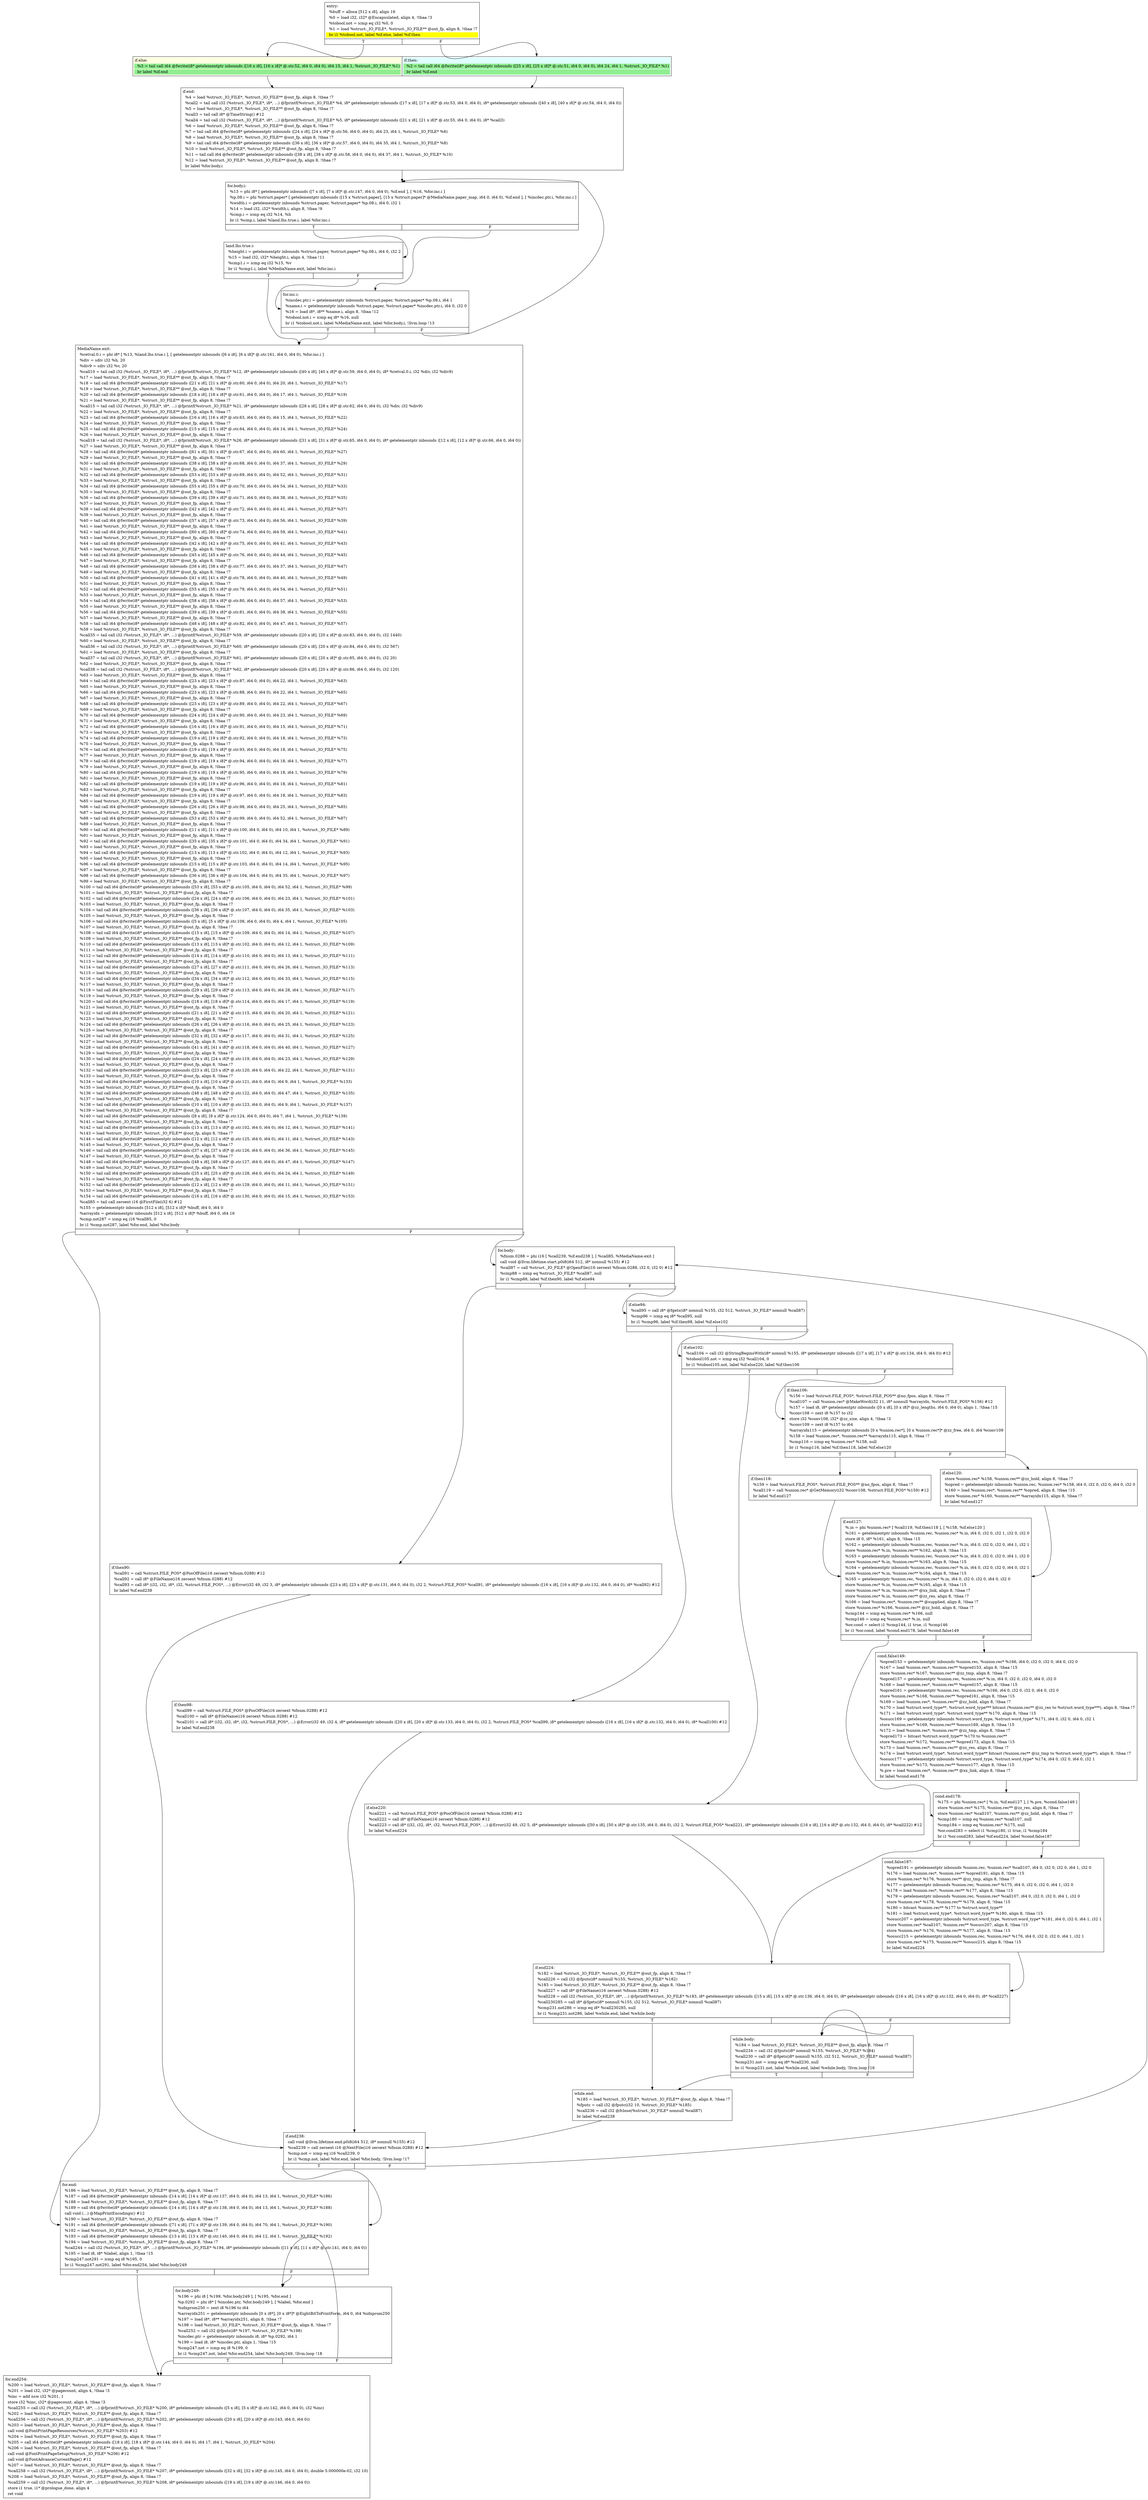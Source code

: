 digraph {
m_bb0 [shape = none, label  = <<table border="0" cellspacing="0">
<tr><td port="f1" border="1" colspan="2"><table bgcolor="LightYellow" border="0">
<tr><td align="left">if.else:</td></tr>
<tr><td bgcolor="lightgreen" align="left">  %3 = tail call i64 @fwrite(i8* getelementptr inbounds ([16 x i8], [16 x i8]* @.str.52, i64 0, i64 0), i64 15, i64 1, %struct._IO_FILE* %1)</td></tr>
<tr><td bgcolor="lightgreen" align="left">  br label %if.end</td></tr>
</table>
</td>
<td port="f2" border="1" colspan="2"><table bgcolor="LightCyan" border="0">
<tr><td align="left">if.then:</td></tr>
<tr><td bgcolor="lightgreen" align="left">  %2 = tail call i64 @fwrite(i8* getelementptr inbounds ([25 x i8], [25 x i8]* @.str.51, i64 0, i64 0), i64 24, i64 1, %struct._IO_FILE* %1)</td></tr>
<tr><td bgcolor="lightgreen" align="left">  br label %if.end</td></tr>
</table>
</td></tr>
</table>> ]
f_bb0 [shape = none, label  = <<table  border="0" cellspacing="0">
<tr><td port="f" border="1" colspan="2"><table border="0">
<tr><td align="left">entry:</td></tr>
<tr><td align="left">  %buff = alloca [512 x i8], align 16</td></tr>
<tr><td align="left">  %0 = load i32, i32* @Encapsulated, align 4, !tbaa !3</td></tr>
<tr><td align="left">  %tobool.not = icmp eq i32 %0, 0</td></tr>
<tr><td align="left">  %1 = load %struct._IO_FILE*, %struct._IO_FILE** @out_fp, align 8, !tbaa !7</td></tr>
<tr><td bgcolor="yellow" align="left">  br i1 %tobool.not, label %if.else, label %if.then</td></tr>
</table>
</td></tr>
<tr><td border="1" port="fT">T</td><td border="1" port="fF">F</td></tr>
</table>> ]
f_bb1 [shape = none, label  = <<table  border="0" cellspacing="0">
<tr><td port="f" border="1"><table border="0">
<tr><td align="left">if.end:</td></tr>
<tr><td align="left">  %4 = load %struct._IO_FILE*, %struct._IO_FILE** @out_fp, align 8, !tbaa !7</td></tr>
<tr><td align="left">  %call2 = tail call i32 (%struct._IO_FILE*, i8*, ...) @fprintf(%struct._IO_FILE* %4, i8* getelementptr inbounds ([17 x i8], [17 x i8]* @.str.53, i64 0, i64 0), i8* getelementptr inbounds ([40 x i8], [40 x i8]* @.str.54, i64 0, i64 0))</td></tr>
<tr><td align="left">  %5 = load %struct._IO_FILE*, %struct._IO_FILE** @out_fp, align 8, !tbaa !7</td></tr>
<tr><td align="left">  %call3 = tail call i8* @TimeString() #12</td></tr>
<tr><td align="left">  %call4 = tail call i32 (%struct._IO_FILE*, i8*, ...) @fprintf(%struct._IO_FILE* %5, i8* getelementptr inbounds ([21 x i8], [21 x i8]* @.str.55, i64 0, i64 0), i8* %call3)</td></tr>
<tr><td align="left">  %6 = load %struct._IO_FILE*, %struct._IO_FILE** @out_fp, align 8, !tbaa !7</td></tr>
<tr><td align="left">  %7 = tail call i64 @fwrite(i8* getelementptr inbounds ([24 x i8], [24 x i8]* @.str.56, i64 0, i64 0), i64 23, i64 1, %struct._IO_FILE* %6)</td></tr>
<tr><td align="left">  %8 = load %struct._IO_FILE*, %struct._IO_FILE** @out_fp, align 8, !tbaa !7</td></tr>
<tr><td align="left">  %9 = tail call i64 @fwrite(i8* getelementptr inbounds ([36 x i8], [36 x i8]* @.str.57, i64 0, i64 0), i64 35, i64 1, %struct._IO_FILE* %8)</td></tr>
<tr><td align="left">  %10 = load %struct._IO_FILE*, %struct._IO_FILE** @out_fp, align 8, !tbaa !7</td></tr>
<tr><td align="left">  %11 = tail call i64 @fwrite(i8* getelementptr inbounds ([38 x i8], [38 x i8]* @.str.58, i64 0, i64 0), i64 37, i64 1, %struct._IO_FILE* %10)</td></tr>
<tr><td align="left">  %12 = load %struct._IO_FILE*, %struct._IO_FILE** @out_fp, align 8, !tbaa !7</td></tr>
<tr><td align="left">  br label %for.body.i</td></tr>
</table>
</td></tr>
</table>> ]
f_bb2 [shape = none, label  = <<table  border="0" cellspacing="0">
<tr><td port="f" border="1" colspan="2"><table border="0">
<tr><td align="left">for.body.i:</td></tr>
<tr><td align="left">  %13 = phi i8* [ getelementptr inbounds ([7 x i8], [7 x i8]* @.str.147, i64 0, i64 0), %if.end ], [ %16, %for.inc.i ]</td></tr>
<tr><td align="left">  %p.08.i = phi %struct.paper* [ getelementptr inbounds ([15 x %struct.paper], [15 x %struct.paper]* @MediaName.paper_map, i64 0, i64 0), %if.end ], [ %incdec.ptr.i, %for.inc.i ]</td></tr>
<tr><td align="left">  %width.i = getelementptr inbounds %struct.paper, %struct.paper* %p.08.i, i64 0, i32 1</td></tr>
<tr><td align="left">  %14 = load i32, i32* %width.i, align 8, !tbaa !9</td></tr>
<tr><td align="left">  %cmp.i = icmp eq i32 %14, %h</td></tr>
<tr><td align="left">  br i1 %cmp.i, label %land.lhs.true.i, label %for.inc.i</td></tr>
</table>
</td></tr>
<tr><td border="1" port="fT">T</td><td border="1" port="fF">F</td></tr>
</table>> ]
f_bb3 [shape = none, label  = <<table  border="0" cellspacing="0">
<tr><td port="f" border="1" colspan="2"><table border="0">
<tr><td align="left">land.lhs.true.i:</td></tr>
<tr><td align="left">  %height.i = getelementptr inbounds %struct.paper, %struct.paper* %p.08.i, i64 0, i32 2</td></tr>
<tr><td align="left">  %15 = load i32, i32* %height.i, align 4, !tbaa !11</td></tr>
<tr><td align="left">  %cmp1.i = icmp eq i32 %15, %v</td></tr>
<tr><td align="left">  br i1 %cmp1.i, label %MediaName.exit, label %for.inc.i</td></tr>
</table>
</td></tr>
<tr><td border="1" port="fT">T</td><td border="1" port="fF">F</td></tr>
</table>> ]
f_bb4 [shape = none, label  = <<table  border="0" cellspacing="0">
<tr><td port="f" border="1" colspan="2"><table border="0">
<tr><td align="left">for.inc.i:</td></tr>
<tr><td align="left">  %incdec.ptr.i = getelementptr inbounds %struct.paper, %struct.paper* %p.08.i, i64 1</td></tr>
<tr><td align="left">  %name.i = getelementptr inbounds %struct.paper, %struct.paper* %incdec.ptr.i, i64 0, i32 0</td></tr>
<tr><td align="left">  %16 = load i8*, i8** %name.i, align 8, !tbaa !12</td></tr>
<tr><td align="left">  %tobool.not.i = icmp eq i8* %16, null</td></tr>
<tr><td align="left">  br i1 %tobool.not.i, label %MediaName.exit, label %for.body.i, !llvm.loop !13</td></tr>
</table>
</td></tr>
<tr><td border="1" port="fT">T</td><td border="1" port="fF">F</td></tr>
</table>> ]
f_bb5 [shape = none, label  = <<table  border="0" cellspacing="0">
<tr><td port="f" border="1" colspan="2"><table border="0">
<tr><td align="left">MediaName.exit:</td></tr>
<tr><td align="left">  %retval.0.i = phi i8* [ %13, %land.lhs.true.i ], [ getelementptr inbounds ([6 x i8], [6 x i8]* @.str.161, i64 0, i64 0), %for.inc.i ]</td></tr>
<tr><td align="left">  %div = sdiv i32 %h, 20</td></tr>
<tr><td align="left">  %div9 = sdiv i32 %v, 20</td></tr>
<tr><td align="left">  %call10 = tail call i32 (%struct._IO_FILE*, i8*, ...) @fprintf(%struct._IO_FILE* %12, i8* getelementptr inbounds ([40 x i8], [40 x i8]* @.str.59, i64 0, i64 0), i8* %retval.0.i, i32 %div, i32 %div9)</td></tr>
<tr><td align="left">  %17 = load %struct._IO_FILE*, %struct._IO_FILE** @out_fp, align 8, !tbaa !7</td></tr>
<tr><td align="left">  %18 = tail call i64 @fwrite(i8* getelementptr inbounds ([21 x i8], [21 x i8]* @.str.60, i64 0, i64 0), i64 20, i64 1, %struct._IO_FILE* %17)</td></tr>
<tr><td align="left">  %19 = load %struct._IO_FILE*, %struct._IO_FILE** @out_fp, align 8, !tbaa !7</td></tr>
<tr><td align="left">  %20 = tail call i64 @fwrite(i8* getelementptr inbounds ([18 x i8], [18 x i8]* @.str.61, i64 0, i64 0), i64 17, i64 1, %struct._IO_FILE* %19)</td></tr>
<tr><td align="left">  %21 = load %struct._IO_FILE*, %struct._IO_FILE** @out_fp, align 8, !tbaa !7</td></tr>
<tr><td align="left">  %call15 = tail call i32 (%struct._IO_FILE*, i8*, ...) @fprintf(%struct._IO_FILE* %21, i8* getelementptr inbounds ([28 x i8], [28 x i8]* @.str.62, i64 0, i64 0), i32 %div, i32 %div9)</td></tr>
<tr><td align="left">  %22 = load %struct._IO_FILE*, %struct._IO_FILE** @out_fp, align 8, !tbaa !7</td></tr>
<tr><td align="left">  %23 = tail call i64 @fwrite(i8* getelementptr inbounds ([16 x i8], [16 x i8]* @.str.63, i64 0, i64 0), i64 15, i64 1, %struct._IO_FILE* %22)</td></tr>
<tr><td align="left">  %24 = load %struct._IO_FILE*, %struct._IO_FILE** @out_fp, align 8, !tbaa !7</td></tr>
<tr><td align="left">  %25 = tail call i64 @fwrite(i8* getelementptr inbounds ([15 x i8], [15 x i8]* @.str.64, i64 0, i64 0), i64 14, i64 1, %struct._IO_FILE* %24)</td></tr>
<tr><td align="left">  %26 = load %struct._IO_FILE*, %struct._IO_FILE** @out_fp, align 8, !tbaa !7</td></tr>
<tr><td align="left">  %call18 = tail call i32 (%struct._IO_FILE*, i8*, ...) @fprintf(%struct._IO_FILE* %26, i8* getelementptr inbounds ([31 x i8], [31 x i8]* @.str.65, i64 0, i64 0), i8* getelementptr inbounds ([12 x i8], [12 x i8]* @.str.66, i64 0, i64 0))</td></tr>
<tr><td align="left">  %27 = load %struct._IO_FILE*, %struct._IO_FILE** @out_fp, align 8, !tbaa !7</td></tr>
<tr><td align="left">  %28 = tail call i64 @fwrite(i8* getelementptr inbounds ([61 x i8], [61 x i8]* @.str.67, i64 0, i64 0), i64 60, i64 1, %struct._IO_FILE* %27)</td></tr>
<tr><td align="left">  %29 = load %struct._IO_FILE*, %struct._IO_FILE** @out_fp, align 8, !tbaa !7</td></tr>
<tr><td align="left">  %30 = tail call i64 @fwrite(i8* getelementptr inbounds ([38 x i8], [38 x i8]* @.str.68, i64 0, i64 0), i64 37, i64 1, %struct._IO_FILE* %29)</td></tr>
<tr><td align="left">  %31 = load %struct._IO_FILE*, %struct._IO_FILE** @out_fp, align 8, !tbaa !7</td></tr>
<tr><td align="left">  %32 = tail call i64 @fwrite(i8* getelementptr inbounds ([53 x i8], [53 x i8]* @.str.69, i64 0, i64 0), i64 52, i64 1, %struct._IO_FILE* %31)</td></tr>
<tr><td align="left">  %33 = load %struct._IO_FILE*, %struct._IO_FILE** @out_fp, align 8, !tbaa !7</td></tr>
<tr><td align="left">  %34 = tail call i64 @fwrite(i8* getelementptr inbounds ([55 x i8], [55 x i8]* @.str.70, i64 0, i64 0), i64 54, i64 1, %struct._IO_FILE* %33)</td></tr>
<tr><td align="left">  %35 = load %struct._IO_FILE*, %struct._IO_FILE** @out_fp, align 8, !tbaa !7</td></tr>
<tr><td align="left">  %36 = tail call i64 @fwrite(i8* getelementptr inbounds ([39 x i8], [39 x i8]* @.str.71, i64 0, i64 0), i64 38, i64 1, %struct._IO_FILE* %35)</td></tr>
<tr><td align="left">  %37 = load %struct._IO_FILE*, %struct._IO_FILE** @out_fp, align 8, !tbaa !7</td></tr>
<tr><td align="left">  %38 = tail call i64 @fwrite(i8* getelementptr inbounds ([42 x i8], [42 x i8]* @.str.72, i64 0, i64 0), i64 41, i64 1, %struct._IO_FILE* %37)</td></tr>
<tr><td align="left">  %39 = load %struct._IO_FILE*, %struct._IO_FILE** @out_fp, align 8, !tbaa !7</td></tr>
<tr><td align="left">  %40 = tail call i64 @fwrite(i8* getelementptr inbounds ([57 x i8], [57 x i8]* @.str.73, i64 0, i64 0), i64 56, i64 1, %struct._IO_FILE* %39)</td></tr>
<tr><td align="left">  %41 = load %struct._IO_FILE*, %struct._IO_FILE** @out_fp, align 8, !tbaa !7</td></tr>
<tr><td align="left">  %42 = tail call i64 @fwrite(i8* getelementptr inbounds ([60 x i8], [60 x i8]* @.str.74, i64 0, i64 0), i64 59, i64 1, %struct._IO_FILE* %41)</td></tr>
<tr><td align="left">  %43 = load %struct._IO_FILE*, %struct._IO_FILE** @out_fp, align 8, !tbaa !7</td></tr>
<tr><td align="left">  %44 = tail call i64 @fwrite(i8* getelementptr inbounds ([42 x i8], [42 x i8]* @.str.75, i64 0, i64 0), i64 41, i64 1, %struct._IO_FILE* %43)</td></tr>
<tr><td align="left">  %45 = load %struct._IO_FILE*, %struct._IO_FILE** @out_fp, align 8, !tbaa !7</td></tr>
<tr><td align="left">  %46 = tail call i64 @fwrite(i8* getelementptr inbounds ([45 x i8], [45 x i8]* @.str.76, i64 0, i64 0), i64 44, i64 1, %struct._IO_FILE* %45)</td></tr>
<tr><td align="left">  %47 = load %struct._IO_FILE*, %struct._IO_FILE** @out_fp, align 8, !tbaa !7</td></tr>
<tr><td align="left">  %48 = tail call i64 @fwrite(i8* getelementptr inbounds ([38 x i8], [38 x i8]* @.str.77, i64 0, i64 0), i64 37, i64 1, %struct._IO_FILE* %47)</td></tr>
<tr><td align="left">  %49 = load %struct._IO_FILE*, %struct._IO_FILE** @out_fp, align 8, !tbaa !7</td></tr>
<tr><td align="left">  %50 = tail call i64 @fwrite(i8* getelementptr inbounds ([41 x i8], [41 x i8]* @.str.78, i64 0, i64 0), i64 40, i64 1, %struct._IO_FILE* %49)</td></tr>
<tr><td align="left">  %51 = load %struct._IO_FILE*, %struct._IO_FILE** @out_fp, align 8, !tbaa !7</td></tr>
<tr><td align="left">  %52 = tail call i64 @fwrite(i8* getelementptr inbounds ([55 x i8], [55 x i8]* @.str.79, i64 0, i64 0), i64 54, i64 1, %struct._IO_FILE* %51)</td></tr>
<tr><td align="left">  %53 = load %struct._IO_FILE*, %struct._IO_FILE** @out_fp, align 8, !tbaa !7</td></tr>
<tr><td align="left">  %54 = tail call i64 @fwrite(i8* getelementptr inbounds ([58 x i8], [58 x i8]* @.str.80, i64 0, i64 0), i64 57, i64 1, %struct._IO_FILE* %53)</td></tr>
<tr><td align="left">  %55 = load %struct._IO_FILE*, %struct._IO_FILE** @out_fp, align 8, !tbaa !7</td></tr>
<tr><td align="left">  %56 = tail call i64 @fwrite(i8* getelementptr inbounds ([39 x i8], [39 x i8]* @.str.81, i64 0, i64 0), i64 38, i64 1, %struct._IO_FILE* %55)</td></tr>
<tr><td align="left">  %57 = load %struct._IO_FILE*, %struct._IO_FILE** @out_fp, align 8, !tbaa !7</td></tr>
<tr><td align="left">  %58 = tail call i64 @fwrite(i8* getelementptr inbounds ([48 x i8], [48 x i8]* @.str.82, i64 0, i64 0), i64 47, i64 1, %struct._IO_FILE* %57)</td></tr>
<tr><td align="left">  %59 = load %struct._IO_FILE*, %struct._IO_FILE** @out_fp, align 8, !tbaa !7</td></tr>
<tr><td align="left">  %call35 = tail call i32 (%struct._IO_FILE*, i8*, ...) @fprintf(%struct._IO_FILE* %59, i8* getelementptr inbounds ([20 x i8], [20 x i8]* @.str.83, i64 0, i64 0), i32 1440)</td></tr>
<tr><td align="left">  %60 = load %struct._IO_FILE*, %struct._IO_FILE** @out_fp, align 8, !tbaa !7</td></tr>
<tr><td align="left">  %call36 = tail call i32 (%struct._IO_FILE*, i8*, ...) @fprintf(%struct._IO_FILE* %60, i8* getelementptr inbounds ([20 x i8], [20 x i8]* @.str.84, i64 0, i64 0), i32 567)</td></tr>
<tr><td align="left">  %61 = load %struct._IO_FILE*, %struct._IO_FILE** @out_fp, align 8, !tbaa !7</td></tr>
<tr><td align="left">  %call37 = tail call i32 (%struct._IO_FILE*, i8*, ...) @fprintf(%struct._IO_FILE* %61, i8* getelementptr inbounds ([20 x i8], [20 x i8]* @.str.85, i64 0, i64 0), i32 20)</td></tr>
<tr><td align="left">  %62 = load %struct._IO_FILE*, %struct._IO_FILE** @out_fp, align 8, !tbaa !7</td></tr>
<tr><td align="left">  %call38 = tail call i32 (%struct._IO_FILE*, i8*, ...) @fprintf(%struct._IO_FILE* %62, i8* getelementptr inbounds ([20 x i8], [20 x i8]* @.str.86, i64 0, i64 0), i32 120)</td></tr>
<tr><td align="left">  %63 = load %struct._IO_FILE*, %struct._IO_FILE** @out_fp, align 8, !tbaa !7</td></tr>
<tr><td align="left">  %64 = tail call i64 @fwrite(i8* getelementptr inbounds ([23 x i8], [23 x i8]* @.str.87, i64 0, i64 0), i64 22, i64 1, %struct._IO_FILE* %63)</td></tr>
<tr><td align="left">  %65 = load %struct._IO_FILE*, %struct._IO_FILE** @out_fp, align 8, !tbaa !7</td></tr>
<tr><td align="left">  %66 = tail call i64 @fwrite(i8* getelementptr inbounds ([23 x i8], [23 x i8]* @.str.88, i64 0, i64 0), i64 22, i64 1, %struct._IO_FILE* %65)</td></tr>
<tr><td align="left">  %67 = load %struct._IO_FILE*, %struct._IO_FILE** @out_fp, align 8, !tbaa !7</td></tr>
<tr><td align="left">  %68 = tail call i64 @fwrite(i8* getelementptr inbounds ([23 x i8], [23 x i8]* @.str.89, i64 0, i64 0), i64 22, i64 1, %struct._IO_FILE* %67)</td></tr>
<tr><td align="left">  %69 = load %struct._IO_FILE*, %struct._IO_FILE** @out_fp, align 8, !tbaa !7</td></tr>
<tr><td align="left">  %70 = tail call i64 @fwrite(i8* getelementptr inbounds ([24 x i8], [24 x i8]* @.str.90, i64 0, i64 0), i64 23, i64 1, %struct._IO_FILE* %69)</td></tr>
<tr><td align="left">  %71 = load %struct._IO_FILE*, %struct._IO_FILE** @out_fp, align 8, !tbaa !7</td></tr>
<tr><td align="left">  %72 = tail call i64 @fwrite(i8* getelementptr inbounds ([16 x i8], [16 x i8]* @.str.91, i64 0, i64 0), i64 15, i64 1, %struct._IO_FILE* %71)</td></tr>
<tr><td align="left">  %73 = load %struct._IO_FILE*, %struct._IO_FILE** @out_fp, align 8, !tbaa !7</td></tr>
<tr><td align="left">  %74 = tail call i64 @fwrite(i8* getelementptr inbounds ([19 x i8], [19 x i8]* @.str.92, i64 0, i64 0), i64 18, i64 1, %struct._IO_FILE* %73)</td></tr>
<tr><td align="left">  %75 = load %struct._IO_FILE*, %struct._IO_FILE** @out_fp, align 8, !tbaa !7</td></tr>
<tr><td align="left">  %76 = tail call i64 @fwrite(i8* getelementptr inbounds ([19 x i8], [19 x i8]* @.str.93, i64 0, i64 0), i64 18, i64 1, %struct._IO_FILE* %75)</td></tr>
<tr><td align="left">  %77 = load %struct._IO_FILE*, %struct._IO_FILE** @out_fp, align 8, !tbaa !7</td></tr>
<tr><td align="left">  %78 = tail call i64 @fwrite(i8* getelementptr inbounds ([19 x i8], [19 x i8]* @.str.94, i64 0, i64 0), i64 18, i64 1, %struct._IO_FILE* %77)</td></tr>
<tr><td align="left">  %79 = load %struct._IO_FILE*, %struct._IO_FILE** @out_fp, align 8, !tbaa !7</td></tr>
<tr><td align="left">  %80 = tail call i64 @fwrite(i8* getelementptr inbounds ([19 x i8], [19 x i8]* @.str.95, i64 0, i64 0), i64 18, i64 1, %struct._IO_FILE* %79)</td></tr>
<tr><td align="left">  %81 = load %struct._IO_FILE*, %struct._IO_FILE** @out_fp, align 8, !tbaa !7</td></tr>
<tr><td align="left">  %82 = tail call i64 @fwrite(i8* getelementptr inbounds ([19 x i8], [19 x i8]* @.str.96, i64 0, i64 0), i64 18, i64 1, %struct._IO_FILE* %81)</td></tr>
<tr><td align="left">  %83 = load %struct._IO_FILE*, %struct._IO_FILE** @out_fp, align 8, !tbaa !7</td></tr>
<tr><td align="left">  %84 = tail call i64 @fwrite(i8* getelementptr inbounds ([19 x i8], [19 x i8]* @.str.97, i64 0, i64 0), i64 18, i64 1, %struct._IO_FILE* %83)</td></tr>
<tr><td align="left">  %85 = load %struct._IO_FILE*, %struct._IO_FILE** @out_fp, align 8, !tbaa !7</td></tr>
<tr><td align="left">  %86 = tail call i64 @fwrite(i8* getelementptr inbounds ([26 x i8], [26 x i8]* @.str.98, i64 0, i64 0), i64 25, i64 1, %struct._IO_FILE* %85)</td></tr>
<tr><td align="left">  %87 = load %struct._IO_FILE*, %struct._IO_FILE** @out_fp, align 8, !tbaa !7</td></tr>
<tr><td align="left">  %88 = tail call i64 @fwrite(i8* getelementptr inbounds ([53 x i8], [53 x i8]* @.str.99, i64 0, i64 0), i64 52, i64 1, %struct._IO_FILE* %87)</td></tr>
<tr><td align="left">  %89 = load %struct._IO_FILE*, %struct._IO_FILE** @out_fp, align 8, !tbaa !7</td></tr>
<tr><td align="left">  %90 = tail call i64 @fwrite(i8* getelementptr inbounds ([11 x i8], [11 x i8]* @.str.100, i64 0, i64 0), i64 10, i64 1, %struct._IO_FILE* %89)</td></tr>
<tr><td align="left">  %91 = load %struct._IO_FILE*, %struct._IO_FILE** @out_fp, align 8, !tbaa !7</td></tr>
<tr><td align="left">  %92 = tail call i64 @fwrite(i8* getelementptr inbounds ([35 x i8], [35 x i8]* @.str.101, i64 0, i64 0), i64 34, i64 1, %struct._IO_FILE* %91)</td></tr>
<tr><td align="left">  %93 = load %struct._IO_FILE*, %struct._IO_FILE** @out_fp, align 8, !tbaa !7</td></tr>
<tr><td align="left">  %94 = tail call i64 @fwrite(i8* getelementptr inbounds ([13 x i8], [13 x i8]* @.str.102, i64 0, i64 0), i64 12, i64 1, %struct._IO_FILE* %93)</td></tr>
<tr><td align="left">  %95 = load %struct._IO_FILE*, %struct._IO_FILE** @out_fp, align 8, !tbaa !7</td></tr>
<tr><td align="left">  %96 = tail call i64 @fwrite(i8* getelementptr inbounds ([15 x i8], [15 x i8]* @.str.103, i64 0, i64 0), i64 14, i64 1, %struct._IO_FILE* %95)</td></tr>
<tr><td align="left">  %97 = load %struct._IO_FILE*, %struct._IO_FILE** @out_fp, align 8, !tbaa !7</td></tr>
<tr><td align="left">  %98 = tail call i64 @fwrite(i8* getelementptr inbounds ([36 x i8], [36 x i8]* @.str.104, i64 0, i64 0), i64 35, i64 1, %struct._IO_FILE* %97)</td></tr>
<tr><td align="left">  %99 = load %struct._IO_FILE*, %struct._IO_FILE** @out_fp, align 8, !tbaa !7</td></tr>
<tr><td align="left">  %100 = tail call i64 @fwrite(i8* getelementptr inbounds ([53 x i8], [53 x i8]* @.str.105, i64 0, i64 0), i64 52, i64 1, %struct._IO_FILE* %99)</td></tr>
<tr><td align="left">  %101 = load %struct._IO_FILE*, %struct._IO_FILE** @out_fp, align 8, !tbaa !7</td></tr>
<tr><td align="left">  %102 = tail call i64 @fwrite(i8* getelementptr inbounds ([24 x i8], [24 x i8]* @.str.106, i64 0, i64 0), i64 23, i64 1, %struct._IO_FILE* %101)</td></tr>
<tr><td align="left">  %103 = load %struct._IO_FILE*, %struct._IO_FILE** @out_fp, align 8, !tbaa !7</td></tr>
<tr><td align="left">  %104 = tail call i64 @fwrite(i8* getelementptr inbounds ([36 x i8], [36 x i8]* @.str.107, i64 0, i64 0), i64 35, i64 1, %struct._IO_FILE* %103)</td></tr>
<tr><td align="left">  %105 = load %struct._IO_FILE*, %struct._IO_FILE** @out_fp, align 8, !tbaa !7</td></tr>
<tr><td align="left">  %106 = tail call i64 @fwrite(i8* getelementptr inbounds ([5 x i8], [5 x i8]* @.str.108, i64 0, i64 0), i64 4, i64 1, %struct._IO_FILE* %105)</td></tr>
<tr><td align="left">  %107 = load %struct._IO_FILE*, %struct._IO_FILE** @out_fp, align 8, !tbaa !7</td></tr>
<tr><td align="left">  %108 = tail call i64 @fwrite(i8* getelementptr inbounds ([15 x i8], [15 x i8]* @.str.109, i64 0, i64 0), i64 14, i64 1, %struct._IO_FILE* %107)</td></tr>
<tr><td align="left">  %109 = load %struct._IO_FILE*, %struct._IO_FILE** @out_fp, align 8, !tbaa !7</td></tr>
<tr><td align="left">  %110 = tail call i64 @fwrite(i8* getelementptr inbounds ([13 x i8], [13 x i8]* @.str.102, i64 0, i64 0), i64 12, i64 1, %struct._IO_FILE* %109)</td></tr>
<tr><td align="left">  %111 = load %struct._IO_FILE*, %struct._IO_FILE** @out_fp, align 8, !tbaa !7</td></tr>
<tr><td align="left">  %112 = tail call i64 @fwrite(i8* getelementptr inbounds ([14 x i8], [14 x i8]* @.str.110, i64 0, i64 0), i64 13, i64 1, %struct._IO_FILE* %111)</td></tr>
<tr><td align="left">  %113 = load %struct._IO_FILE*, %struct._IO_FILE** @out_fp, align 8, !tbaa !7</td></tr>
<tr><td align="left">  %114 = tail call i64 @fwrite(i8* getelementptr inbounds ([27 x i8], [27 x i8]* @.str.111, i64 0, i64 0), i64 26, i64 1, %struct._IO_FILE* %113)</td></tr>
<tr><td align="left">  %115 = load %struct._IO_FILE*, %struct._IO_FILE** @out_fp, align 8, !tbaa !7</td></tr>
<tr><td align="left">  %116 = tail call i64 @fwrite(i8* getelementptr inbounds ([34 x i8], [34 x i8]* @.str.112, i64 0, i64 0), i64 33, i64 1, %struct._IO_FILE* %115)</td></tr>
<tr><td align="left">  %117 = load %struct._IO_FILE*, %struct._IO_FILE** @out_fp, align 8, !tbaa !7</td></tr>
<tr><td align="left">  %118 = tail call i64 @fwrite(i8* getelementptr inbounds ([29 x i8], [29 x i8]* @.str.113, i64 0, i64 0), i64 28, i64 1, %struct._IO_FILE* %117)</td></tr>
<tr><td align="left">  %119 = load %struct._IO_FILE*, %struct._IO_FILE** @out_fp, align 8, !tbaa !7</td></tr>
<tr><td align="left">  %120 = tail call i64 @fwrite(i8* getelementptr inbounds ([18 x i8], [18 x i8]* @.str.114, i64 0, i64 0), i64 17, i64 1, %struct._IO_FILE* %119)</td></tr>
<tr><td align="left">  %121 = load %struct._IO_FILE*, %struct._IO_FILE** @out_fp, align 8, !tbaa !7</td></tr>
<tr><td align="left">  %122 = tail call i64 @fwrite(i8* getelementptr inbounds ([21 x i8], [21 x i8]* @.str.115, i64 0, i64 0), i64 20, i64 1, %struct._IO_FILE* %121)</td></tr>
<tr><td align="left">  %123 = load %struct._IO_FILE*, %struct._IO_FILE** @out_fp, align 8, !tbaa !7</td></tr>
<tr><td align="left">  %124 = tail call i64 @fwrite(i8* getelementptr inbounds ([26 x i8], [26 x i8]* @.str.116, i64 0, i64 0), i64 25, i64 1, %struct._IO_FILE* %123)</td></tr>
<tr><td align="left">  %125 = load %struct._IO_FILE*, %struct._IO_FILE** @out_fp, align 8, !tbaa !7</td></tr>
<tr><td align="left">  %126 = tail call i64 @fwrite(i8* getelementptr inbounds ([32 x i8], [32 x i8]* @.str.117, i64 0, i64 0), i64 31, i64 1, %struct._IO_FILE* %125)</td></tr>
<tr><td align="left">  %127 = load %struct._IO_FILE*, %struct._IO_FILE** @out_fp, align 8, !tbaa !7</td></tr>
<tr><td align="left">  %128 = tail call i64 @fwrite(i8* getelementptr inbounds ([41 x i8], [41 x i8]* @.str.118, i64 0, i64 0), i64 40, i64 1, %struct._IO_FILE* %127)</td></tr>
<tr><td align="left">  %129 = load %struct._IO_FILE*, %struct._IO_FILE** @out_fp, align 8, !tbaa !7</td></tr>
<tr><td align="left">  %130 = tail call i64 @fwrite(i8* getelementptr inbounds ([24 x i8], [24 x i8]* @.str.119, i64 0, i64 0), i64 23, i64 1, %struct._IO_FILE* %129)</td></tr>
<tr><td align="left">  %131 = load %struct._IO_FILE*, %struct._IO_FILE** @out_fp, align 8, !tbaa !7</td></tr>
<tr><td align="left">  %132 = tail call i64 @fwrite(i8* getelementptr inbounds ([23 x i8], [23 x i8]* @.str.120, i64 0, i64 0), i64 22, i64 1, %struct._IO_FILE* %131)</td></tr>
<tr><td align="left">  %133 = load %struct._IO_FILE*, %struct._IO_FILE** @out_fp, align 8, !tbaa !7</td></tr>
<tr><td align="left">  %134 = tail call i64 @fwrite(i8* getelementptr inbounds ([10 x i8], [10 x i8]* @.str.121, i64 0, i64 0), i64 9, i64 1, %struct._IO_FILE* %133)</td></tr>
<tr><td align="left">  %135 = load %struct._IO_FILE*, %struct._IO_FILE** @out_fp, align 8, !tbaa !7</td></tr>
<tr><td align="left">  %136 = tail call i64 @fwrite(i8* getelementptr inbounds ([48 x i8], [48 x i8]* @.str.122, i64 0, i64 0), i64 47, i64 1, %struct._IO_FILE* %135)</td></tr>
<tr><td align="left">  %137 = load %struct._IO_FILE*, %struct._IO_FILE** @out_fp, align 8, !tbaa !7</td></tr>
<tr><td align="left">  %138 = tail call i64 @fwrite(i8* getelementptr inbounds ([10 x i8], [10 x i8]* @.str.123, i64 0, i64 0), i64 9, i64 1, %struct._IO_FILE* %137)</td></tr>
<tr><td align="left">  %139 = load %struct._IO_FILE*, %struct._IO_FILE** @out_fp, align 8, !tbaa !7</td></tr>
<tr><td align="left">  %140 = tail call i64 @fwrite(i8* getelementptr inbounds ([8 x i8], [8 x i8]* @.str.124, i64 0, i64 0), i64 7, i64 1, %struct._IO_FILE* %139)</td></tr>
<tr><td align="left">  %141 = load %struct._IO_FILE*, %struct._IO_FILE** @out_fp, align 8, !tbaa !7</td></tr>
<tr><td align="left">  %142 = tail call i64 @fwrite(i8* getelementptr inbounds ([13 x i8], [13 x i8]* @.str.102, i64 0, i64 0), i64 12, i64 1, %struct._IO_FILE* %141)</td></tr>
<tr><td align="left">  %143 = load %struct._IO_FILE*, %struct._IO_FILE** @out_fp, align 8, !tbaa !7</td></tr>
<tr><td align="left">  %144 = tail call i64 @fwrite(i8* getelementptr inbounds ([12 x i8], [12 x i8]* @.str.125, i64 0, i64 0), i64 11, i64 1, %struct._IO_FILE* %143)</td></tr>
<tr><td align="left">  %145 = load %struct._IO_FILE*, %struct._IO_FILE** @out_fp, align 8, !tbaa !7</td></tr>
<tr><td align="left">  %146 = tail call i64 @fwrite(i8* getelementptr inbounds ([37 x i8], [37 x i8]* @.str.126, i64 0, i64 0), i64 36, i64 1, %struct._IO_FILE* %145)</td></tr>
<tr><td align="left">  %147 = load %struct._IO_FILE*, %struct._IO_FILE** @out_fp, align 8, !tbaa !7</td></tr>
<tr><td align="left">  %148 = tail call i64 @fwrite(i8* getelementptr inbounds ([48 x i8], [48 x i8]* @.str.127, i64 0, i64 0), i64 47, i64 1, %struct._IO_FILE* %147)</td></tr>
<tr><td align="left">  %149 = load %struct._IO_FILE*, %struct._IO_FILE** @out_fp, align 8, !tbaa !7</td></tr>
<tr><td align="left">  %150 = tail call i64 @fwrite(i8* getelementptr inbounds ([25 x i8], [25 x i8]* @.str.128, i64 0, i64 0), i64 24, i64 1, %struct._IO_FILE* %149)</td></tr>
<tr><td align="left">  %151 = load %struct._IO_FILE*, %struct._IO_FILE** @out_fp, align 8, !tbaa !7</td></tr>
<tr><td align="left">  %152 = tail call i64 @fwrite(i8* getelementptr inbounds ([12 x i8], [12 x i8]* @.str.129, i64 0, i64 0), i64 11, i64 1, %struct._IO_FILE* %151)</td></tr>
<tr><td align="left">  %153 = load %struct._IO_FILE*, %struct._IO_FILE** @out_fp, align 8, !tbaa !7</td></tr>
<tr><td align="left">  %154 = tail call i64 @fwrite(i8* getelementptr inbounds ([16 x i8], [16 x i8]* @.str.130, i64 0, i64 0), i64 15, i64 1, %struct._IO_FILE* %153)</td></tr>
<tr><td align="left">  %call85 = tail call zeroext i16 @FirstFile(i32 6) #12</td></tr>
<tr><td align="left">  %155 = getelementptr inbounds [512 x i8], [512 x i8]* %buff, i64 0, i64 0</td></tr>
<tr><td align="left">  %arrayidx = getelementptr inbounds [512 x i8], [512 x i8]* %buff, i64 0, i64 16</td></tr>
<tr><td align="left">  %cmp.not287 = icmp eq i16 %call85, 0</td></tr>
<tr><td align="left">  br i1 %cmp.not287, label %for.end, label %for.body</td></tr>
</table>
</td></tr>
<tr><td border="1" port="fT">T</td><td border="1" port="fF">F</td></tr>
</table>> ]
f_bb6 [shape = none, label  = <<table  border="0" cellspacing="0">
<tr><td port="f" border="1" colspan="2"><table border="0">
<tr><td align="left">for.body:</td></tr>
<tr><td align="left">  %fnum.0288 = phi i16 [ %call239, %if.end238 ], [ %call85, %MediaName.exit ]</td></tr>
<tr><td align="left">  call void @llvm.lifetime.start.p0i8(i64 512, i8* nonnull %155) #12</td></tr>
<tr><td align="left">  %call87 = call %struct._IO_FILE* @OpenFile(i16 zeroext %fnum.0288, i32 0, i32 0) #12</td></tr>
<tr><td align="left">  %cmp88 = icmp eq %struct._IO_FILE* %call87, null</td></tr>
<tr><td align="left">  br i1 %cmp88, label %if.then90, label %if.else94</td></tr>
</table>
</td></tr>
<tr><td border="1" port="fT">T</td><td border="1" port="fF">F</td></tr>
</table>> ]
f_bb7 [shape = none, label  = <<table  border="0" cellspacing="0">
<tr><td port="f" border="1"><table border="0">
<tr><td align="left">if.then90:</td></tr>
<tr><td align="left">  %call91 = call %struct.FILE_POS* @PosOfFile(i16 zeroext %fnum.0288) #12</td></tr>
<tr><td align="left">  %call92 = call i8* @FileName(i16 zeroext %fnum.0288) #12</td></tr>
<tr><td align="left">  %call93 = call i8* (i32, i32, i8*, i32, %struct.FILE_POS*, ...) @Error(i32 49, i32 3, i8* getelementptr inbounds ([23 x i8], [23 x i8]* @.str.131, i64 0, i64 0), i32 2, %struct.FILE_POS* %call91, i8* getelementptr inbounds ([16 x i8], [16 x i8]* @.str.132, i64 0, i64 0), i8* %call92) #12</td></tr>
<tr><td align="left">  br label %if.end238</td></tr>
</table>
</td></tr>
</table>> ]
f_bb8 [shape = none, label  = <<table  border="0" cellspacing="0">
<tr><td port="f" border="1" colspan="2"><table border="0">
<tr><td align="left">if.else94:</td></tr>
<tr><td align="left">  %call95 = call i8* @fgets(i8* nonnull %155, i32 512, %struct._IO_FILE* nonnull %call87)</td></tr>
<tr><td align="left">  %cmp96 = icmp eq i8* %call95, null</td></tr>
<tr><td align="left">  br i1 %cmp96, label %if.then98, label %if.else102</td></tr>
</table>
</td></tr>
<tr><td border="1" port="fT">T</td><td border="1" port="fF">F</td></tr>
</table>> ]
f_bb9 [shape = none, label  = <<table  border="0" cellspacing="0">
<tr><td port="f" border="1"><table border="0">
<tr><td align="left">if.then98:</td></tr>
<tr><td align="left">  %call99 = call %struct.FILE_POS* @PosOfFile(i16 zeroext %fnum.0288) #12</td></tr>
<tr><td align="left">  %call100 = call i8* @FileName(i16 zeroext %fnum.0288) #12</td></tr>
<tr><td align="left">  %call101 = call i8* (i32, i32, i8*, i32, %struct.FILE_POS*, ...) @Error(i32 49, i32 4, i8* getelementptr inbounds ([20 x i8], [20 x i8]* @.str.133, i64 0, i64 0), i32 2, %struct.FILE_POS* %call99, i8* getelementptr inbounds ([16 x i8], [16 x i8]* @.str.132, i64 0, i64 0), i8* %call100) #12</td></tr>
<tr><td align="left">  br label %if.end238</td></tr>
</table>
</td></tr>
</table>> ]
f_bb10 [shape = none, label  = <<table  border="0" cellspacing="0">
<tr><td port="f" border="1" colspan="2"><table border="0">
<tr><td align="left">if.else102:</td></tr>
<tr><td align="left">  %call104 = call i32 @StringBeginsWith(i8* nonnull %155, i8* getelementptr inbounds ([17 x i8], [17 x i8]* @.str.134, i64 0, i64 0)) #12</td></tr>
<tr><td align="left">  %tobool105.not = icmp eq i32 %call104, 0</td></tr>
<tr><td align="left">  br i1 %tobool105.not, label %if.else220, label %if.then106</td></tr>
</table>
</td></tr>
<tr><td border="1" port="fT">T</td><td border="1" port="fF">F</td></tr>
</table>> ]
f_bb11 [shape = none, label  = <<table  border="0" cellspacing="0">
<tr><td port="f" border="1" colspan="2"><table border="0">
<tr><td align="left">if.then106:</td></tr>
<tr><td align="left">  %156 = load %struct.FILE_POS*, %struct.FILE_POS** @no_fpos, align 8, !tbaa !7</td></tr>
<tr><td align="left">  %call107 = call %union.rec* @MakeWord(i32 11, i8* nonnull %arrayidx, %struct.FILE_POS* %156) #12</td></tr>
<tr><td align="left">  %157 = load i8, i8* getelementptr inbounds ([0 x i8], [0 x i8]* @zz_lengths, i64 0, i64 0), align 1, !tbaa !15</td></tr>
<tr><td align="left">  %conv108 = zext i8 %157 to i32</td></tr>
<tr><td align="left">  store i32 %conv108, i32* @zz_size, align 4, !tbaa !3</td></tr>
<tr><td align="left">  %conv109 = zext i8 %157 to i64</td></tr>
<tr><td align="left">  %arrayidx115 = getelementptr inbounds [0 x %union.rec*], [0 x %union.rec*]* @zz_free, i64 0, i64 %conv109</td></tr>
<tr><td align="left">  %158 = load %union.rec*, %union.rec** %arrayidx115, align 8, !tbaa !7</td></tr>
<tr><td align="left">  %cmp116 = icmp eq %union.rec* %158, null</td></tr>
<tr><td align="left">  br i1 %cmp116, label %if.then118, label %if.else120</td></tr>
</table>
</td></tr>
<tr><td border="1" port="fT">T</td><td border="1" port="fF">F</td></tr>
</table>> ]
f_bb12 [shape = none, label  = <<table  border="0" cellspacing="0">
<tr><td port="f" border="1"><table border="0">
<tr><td align="left">if.then118:</td></tr>
<tr><td align="left">  %159 = load %struct.FILE_POS*, %struct.FILE_POS** @no_fpos, align 8, !tbaa !7</td></tr>
<tr><td align="left">  %call119 = call %union.rec* @GetMemory(i32 %conv108, %struct.FILE_POS* %159) #12</td></tr>
<tr><td align="left">  br label %if.end127</td></tr>
</table>
</td></tr>
</table>> ]
f_bb13 [shape = none, label  = <<table  border="0" cellspacing="0">
<tr><td port="f" border="1"><table border="0">
<tr><td align="left">if.else120:</td></tr>
<tr><td align="left">  store %union.rec* %158, %union.rec** @zz_hold, align 8, !tbaa !7</td></tr>
<tr><td align="left">  %opred = getelementptr inbounds %union.rec, %union.rec* %158, i64 0, i32 0, i32 0, i64 0, i32 0</td></tr>
<tr><td align="left">  %160 = load %union.rec*, %union.rec** %opred, align 8, !tbaa !15</td></tr>
<tr><td align="left">  store %union.rec* %160, %union.rec** %arrayidx115, align 8, !tbaa !7</td></tr>
<tr><td align="left">  br label %if.end127</td></tr>
</table>
</td></tr>
</table>> ]
f_bb14 [shape = none, label  = <<table  border="0" cellspacing="0">
<tr><td port="f" border="1" colspan="2"><table border="0">
<tr><td align="left">if.end127:</td></tr>
<tr><td align="left">  %.in = phi %union.rec* [ %call119, %if.then118 ], [ %158, %if.else120 ]</td></tr>
<tr><td align="left">  %161 = getelementptr inbounds %union.rec, %union.rec* %.in, i64 0, i32 0, i32 1, i32 0, i32 0</td></tr>
<tr><td align="left">  store i8 0, i8* %161, align 8, !tbaa !15</td></tr>
<tr><td align="left">  %162 = getelementptr inbounds %union.rec, %union.rec* %.in, i64 0, i32 0, i32 0, i64 1, i32 1</td></tr>
<tr><td align="left">  store %union.rec* %.in, %union.rec** %162, align 8, !tbaa !15</td></tr>
<tr><td align="left">  %163 = getelementptr inbounds %union.rec, %union.rec* %.in, i64 0, i32 0, i32 0, i64 1, i32 0</td></tr>
<tr><td align="left">  store %union.rec* %.in, %union.rec** %163, align 8, !tbaa !15</td></tr>
<tr><td align="left">  %164 = getelementptr inbounds %union.rec, %union.rec* %.in, i64 0, i32 0, i32 0, i64 0, i32 1</td></tr>
<tr><td align="left">  store %union.rec* %.in, %union.rec** %164, align 8, !tbaa !15</td></tr>
<tr><td align="left">  %165 = getelementptr %union.rec, %union.rec* %.in, i64 0, i32 0, i32 0, i64 0, i32 0</td></tr>
<tr><td align="left">  store %union.rec* %.in, %union.rec** %165, align 8, !tbaa !15</td></tr>
<tr><td align="left">  store %union.rec* %.in, %union.rec** @xx_link, align 8, !tbaa !7</td></tr>
<tr><td align="left">  store %union.rec* %.in, %union.rec** @zz_res, align 8, !tbaa !7</td></tr>
<tr><td align="left">  %166 = load %union.rec*, %union.rec** @supplied, align 8, !tbaa !7</td></tr>
<tr><td align="left">  store %union.rec* %166, %union.rec** @zz_hold, align 8, !tbaa !7</td></tr>
<tr><td align="left">  %cmp144 = icmp eq %union.rec* %166, null</td></tr>
<tr><td align="left">  %cmp146 = icmp eq %union.rec* %.in, null</td></tr>
<tr><td align="left">  %or.cond = select i1 %cmp144, i1 true, i1 %cmp146</td></tr>
<tr><td align="left">  br i1 %or.cond, label %cond.end178, label %cond.false149</td></tr>
</table>
</td></tr>
<tr><td border="1" port="fT">T</td><td border="1" port="fF">F</td></tr>
</table>> ]
f_bb15 [shape = none, label  = <<table  border="0" cellspacing="0">
<tr><td port="f" border="1"><table border="0">
<tr><td align="left">cond.false149:</td></tr>
<tr><td align="left">  %opred153 = getelementptr inbounds %union.rec, %union.rec* %166, i64 0, i32 0, i32 0, i64 0, i32 0</td></tr>
<tr><td align="left">  %167 = load %union.rec*, %union.rec** %opred153, align 8, !tbaa !15</td></tr>
<tr><td align="left">  store %union.rec* %167, %union.rec** @zz_tmp, align 8, !tbaa !7</td></tr>
<tr><td align="left">  %opred157 = getelementptr %union.rec, %union.rec* %.in, i64 0, i32 0, i32 0, i64 0, i32 0</td></tr>
<tr><td align="left">  %168 = load %union.rec*, %union.rec** %opred157, align 8, !tbaa !15</td></tr>
<tr><td align="left">  %opred161 = getelementptr %union.rec, %union.rec* %166, i64 0, i32 0, i32 0, i64 0, i32 0</td></tr>
<tr><td align="left">  store %union.rec* %168, %union.rec** %opred161, align 8, !tbaa !15</td></tr>
<tr><td align="left">  %169 = load %union.rec*, %union.rec** @zz_hold, align 8, !tbaa !7</td></tr>
<tr><td align="left">  %170 = load %struct.word_type**, %struct.word_type*** bitcast (%union.rec** @zz_res to %struct.word_type***), align 8, !tbaa !7</td></tr>
<tr><td align="left">  %171 = load %struct.word_type*, %struct.word_type** %170, align 8, !tbaa !15</td></tr>
<tr><td align="left">  %osucc169 = getelementptr inbounds %struct.word_type, %struct.word_type* %171, i64 0, i32 0, i64 0, i32 1</td></tr>
<tr><td align="left">  store %union.rec* %169, %union.rec** %osucc169, align 8, !tbaa !15</td></tr>
<tr><td align="left">  %172 = load %union.rec*, %union.rec** @zz_tmp, align 8, !tbaa !7</td></tr>
<tr><td align="left">  %opred173 = bitcast %struct.word_type** %170 to %union.rec**</td></tr>
<tr><td align="left">  store %union.rec* %172, %union.rec** %opred173, align 8, !tbaa !15</td></tr>
<tr><td align="left">  %173 = load %union.rec*, %union.rec** @zz_res, align 8, !tbaa !7</td></tr>
<tr><td align="left">  %174 = load %struct.word_type*, %struct.word_type** bitcast (%union.rec** @zz_tmp to %struct.word_type**), align 8, !tbaa !7</td></tr>
<tr><td align="left">  %osucc177 = getelementptr inbounds %struct.word_type, %struct.word_type* %174, i64 0, i32 0, i64 0, i32 1</td></tr>
<tr><td align="left">  store %union.rec* %173, %union.rec** %osucc177, align 8, !tbaa !15</td></tr>
<tr><td align="left">  %.pre = load %union.rec*, %union.rec** @xx_link, align 8, !tbaa !7</td></tr>
<tr><td align="left">  br label %cond.end178</td></tr>
</table>
</td></tr>
</table>> ]
f_bb16 [shape = none, label  = <<table  border="0" cellspacing="0">
<tr><td port="f" border="1" colspan="2"><table border="0">
<tr><td align="left">cond.end178:</td></tr>
<tr><td align="left">  %175 = phi %union.rec* [ %.in, %if.end127 ], [ %.pre, %cond.false149 ]</td></tr>
<tr><td align="left">  store %union.rec* %175, %union.rec** @zz_res, align 8, !tbaa !7</td></tr>
<tr><td align="left">  store %union.rec* %call107, %union.rec** @zz_hold, align 8, !tbaa !7</td></tr>
<tr><td align="left">  %cmp180 = icmp eq %union.rec* %call107, null</td></tr>
<tr><td align="left">  %cmp184 = icmp eq %union.rec* %175, null</td></tr>
<tr><td align="left">  %or.cond283 = select i1 %cmp180, i1 true, i1 %cmp184</td></tr>
<tr><td align="left">  br i1 %or.cond283, label %if.end224, label %cond.false187</td></tr>
</table>
</td></tr>
<tr><td border="1" port="fT">T</td><td border="1" port="fF">F</td></tr>
</table>> ]
f_bb17 [shape = none, label  = <<table  border="0" cellspacing="0">
<tr><td port="f" border="1"><table border="0">
<tr><td align="left">cond.false187:</td></tr>
<tr><td align="left">  %opred191 = getelementptr inbounds %union.rec, %union.rec* %call107, i64 0, i32 0, i32 0, i64 1, i32 0</td></tr>
<tr><td align="left">  %176 = load %union.rec*, %union.rec** %opred191, align 8, !tbaa !15</td></tr>
<tr><td align="left">  store %union.rec* %176, %union.rec** @zz_tmp, align 8, !tbaa !7</td></tr>
<tr><td align="left">  %177 = getelementptr inbounds %union.rec, %union.rec* %175, i64 0, i32 0, i32 0, i64 1, i32 0</td></tr>
<tr><td align="left">  %178 = load %union.rec*, %union.rec** %177, align 8, !tbaa !15</td></tr>
<tr><td align="left">  %179 = getelementptr inbounds %union.rec, %union.rec* %call107, i64 0, i32 0, i32 0, i64 1, i32 0</td></tr>
<tr><td align="left">  store %union.rec* %178, %union.rec** %179, align 8, !tbaa !15</td></tr>
<tr><td align="left">  %180 = bitcast %union.rec** %177 to %struct.word_type**</td></tr>
<tr><td align="left">  %181 = load %struct.word_type*, %struct.word_type** %180, align 8, !tbaa !15</td></tr>
<tr><td align="left">  %osucc207 = getelementptr inbounds %struct.word_type, %struct.word_type* %181, i64 0, i32 0, i64 1, i32 1</td></tr>
<tr><td align="left">  store %union.rec* %call107, %union.rec** %osucc207, align 8, !tbaa !15</td></tr>
<tr><td align="left">  store %union.rec* %176, %union.rec** %177, align 8, !tbaa !15</td></tr>
<tr><td align="left">  %osucc215 = getelementptr inbounds %union.rec, %union.rec* %176, i64 0, i32 0, i32 0, i64 1, i32 1</td></tr>
<tr><td align="left">  store %union.rec* %175, %union.rec** %osucc215, align 8, !tbaa !15</td></tr>
<tr><td align="left">  br label %if.end224</td></tr>
</table>
</td></tr>
</table>> ]
f_bb18 [shape = none, label  = <<table  border="0" cellspacing="0">
<tr><td port="f" border="1"><table border="0">
<tr><td align="left">if.else220:</td></tr>
<tr><td align="left">  %call221 = call %struct.FILE_POS* @PosOfFile(i16 zeroext %fnum.0288) #12</td></tr>
<tr><td align="left">  %call222 = call i8* @FileName(i16 zeroext %fnum.0288) #12</td></tr>
<tr><td align="left">  %call223 = call i8* (i32, i32, i8*, i32, %struct.FILE_POS*, ...) @Error(i32 49, i32 5, i8* getelementptr inbounds ([50 x i8], [50 x i8]* @.str.135, i64 0, i64 0), i32 2, %struct.FILE_POS* %call221, i8* getelementptr inbounds ([16 x i8], [16 x i8]* @.str.132, i64 0, i64 0), i8* %call222) #12</td></tr>
<tr><td align="left">  br label %if.end224</td></tr>
</table>
</td></tr>
</table>> ]
f_bb19 [shape = none, label  = <<table  border="0" cellspacing="0">
<tr><td port="f" border="1" colspan="2"><table border="0">
<tr><td align="left">if.end224:</td></tr>
<tr><td align="left">  %182 = load %struct._IO_FILE*, %struct._IO_FILE** @out_fp, align 8, !tbaa !7</td></tr>
<tr><td align="left">  %call226 = call i32 @fputs(i8* nonnull %155, %struct._IO_FILE* %182)</td></tr>
<tr><td align="left">  %183 = load %struct._IO_FILE*, %struct._IO_FILE** @out_fp, align 8, !tbaa !7</td></tr>
<tr><td align="left">  %call227 = call i8* @FileName(i16 zeroext %fnum.0288) #12</td></tr>
<tr><td align="left">  %call228 = call i32 (%struct._IO_FILE*, i8*, ...) @fprintf(%struct._IO_FILE* %183, i8* getelementptr inbounds ([15 x i8], [15 x i8]* @.str.136, i64 0, i64 0), i8* getelementptr inbounds ([16 x i8], [16 x i8]* @.str.132, i64 0, i64 0), i8* %call227)</td></tr>
<tr><td align="left">  %call230285 = call i8* @fgets(i8* nonnull %155, i32 512, %struct._IO_FILE* nonnull %call87)</td></tr>
<tr><td align="left">  %cmp231.not286 = icmp eq i8* %call230285, null</td></tr>
<tr><td align="left">  br i1 %cmp231.not286, label %while.end, label %while.body</td></tr>
</table>
</td></tr>
<tr><td border="1" port="fT">T</td><td border="1" port="fF">F</td></tr>
</table>> ]
f_bb20 [shape = none, label  = <<table  border="0" cellspacing="0">
<tr><td port="f" border="1" colspan="2"><table border="0">
<tr><td align="left">while.body:</td></tr>
<tr><td align="left">  %184 = load %struct._IO_FILE*, %struct._IO_FILE** @out_fp, align 8, !tbaa !7</td></tr>
<tr><td align="left">  %call234 = call i32 @fputs(i8* nonnull %155, %struct._IO_FILE* %184)</td></tr>
<tr><td align="left">  %call230 = call i8* @fgets(i8* nonnull %155, i32 512, %struct._IO_FILE* nonnull %call87)</td></tr>
<tr><td align="left">  %cmp231.not = icmp eq i8* %call230, null</td></tr>
<tr><td align="left">  br i1 %cmp231.not, label %while.end, label %while.body, !llvm.loop !16</td></tr>
</table>
</td></tr>
<tr><td border="1" port="fT">T</td><td border="1" port="fF">F</td></tr>
</table>> ]
f_bb21 [shape = none, label  = <<table  border="0" cellspacing="0">
<tr><td port="f" border="1"><table border="0">
<tr><td align="left">while.end:</td></tr>
<tr><td align="left">  %185 = load %struct._IO_FILE*, %struct._IO_FILE** @out_fp, align 8, !tbaa !7</td></tr>
<tr><td align="left">  %fputc = call i32 @fputc(i32 10, %struct._IO_FILE* %185)</td></tr>
<tr><td align="left">  %call236 = call i32 @fclose(%struct._IO_FILE* nonnull %call87)</td></tr>
<tr><td align="left">  br label %if.end238</td></tr>
</table>
</td></tr>
</table>> ]
f_bb22 [shape = none, label  = <<table  border="0" cellspacing="0">
<tr><td port="f" border="1" colspan="2"><table border="0">
<tr><td align="left">if.end238:</td></tr>
<tr><td align="left">  call void @llvm.lifetime.end.p0i8(i64 512, i8* nonnull %155) #12</td></tr>
<tr><td align="left">  %call239 = call zeroext i16 @NextFile(i16 zeroext %fnum.0288) #12</td></tr>
<tr><td align="left">  %cmp.not = icmp eq i16 %call239, 0</td></tr>
<tr><td align="left">  br i1 %cmp.not, label %for.end, label %for.body, !llvm.loop !17</td></tr>
</table>
</td></tr>
<tr><td border="1" port="fT">T</td><td border="1" port="fF">F</td></tr>
</table>> ]
f_bb23 [shape = none, label  = <<table  border="0" cellspacing="0">
<tr><td port="f" border="1" colspan="2"><table border="0">
<tr><td align="left">for.end:</td></tr>
<tr><td align="left">  %186 = load %struct._IO_FILE*, %struct._IO_FILE** @out_fp, align 8, !tbaa !7</td></tr>
<tr><td align="left">  %187 = call i64 @fwrite(i8* getelementptr inbounds ([14 x i8], [14 x i8]* @.str.137, i64 0, i64 0), i64 13, i64 1, %struct._IO_FILE* %186)</td></tr>
<tr><td align="left">  %188 = load %struct._IO_FILE*, %struct._IO_FILE** @out_fp, align 8, !tbaa !7</td></tr>
<tr><td align="left">  %189 = call i64 @fwrite(i8* getelementptr inbounds ([14 x i8], [14 x i8]* @.str.138, i64 0, i64 0), i64 13, i64 1, %struct._IO_FILE* %188)</td></tr>
<tr><td align="left">  call void (...) @MapPrintEncodings() #12</td></tr>
<tr><td align="left">  %190 = load %struct._IO_FILE*, %struct._IO_FILE** @out_fp, align 8, !tbaa !7</td></tr>
<tr><td align="left">  %191 = call i64 @fwrite(i8* getelementptr inbounds ([71 x i8], [71 x i8]* @.str.139, i64 0, i64 0), i64 70, i64 1, %struct._IO_FILE* %190)</td></tr>
<tr><td align="left">  %192 = load %struct._IO_FILE*, %struct._IO_FILE** @out_fp, align 8, !tbaa !7</td></tr>
<tr><td align="left">  %193 = call i64 @fwrite(i8* getelementptr inbounds ([13 x i8], [13 x i8]* @.str.140, i64 0, i64 0), i64 12, i64 1, %struct._IO_FILE* %192)</td></tr>
<tr><td align="left">  %194 = load %struct._IO_FILE*, %struct._IO_FILE** @out_fp, align 8, !tbaa !7</td></tr>
<tr><td align="left">  %call244 = call i32 (%struct._IO_FILE*, i8*, ...) @fprintf(%struct._IO_FILE* %194, i8* getelementptr inbounds ([11 x i8], [11 x i8]* @.str.141, i64 0, i64 0))</td></tr>
<tr><td align="left">  %195 = load i8, i8* %label, align 1, !tbaa !15</td></tr>
<tr><td align="left">  %cmp247.not291 = icmp eq i8 %195, 0</td></tr>
<tr><td align="left">  br i1 %cmp247.not291, label %for.end254, label %for.body249</td></tr>
</table>
</td></tr>
<tr><td border="1" port="fT">T</td><td border="1" port="fF">F</td></tr>
</table>> ]
f_bb24 [shape = none, label  = <<table  border="0" cellspacing="0">
<tr><td port="f" border="1" colspan="2"><table border="0">
<tr><td align="left">for.body249:</td></tr>
<tr><td align="left">  %196 = phi i8 [ %199, %for.body249 ], [ %195, %for.end ]</td></tr>
<tr><td align="left">  %p.0292 = phi i8* [ %incdec.ptr, %for.body249 ], [ %label, %for.end ]</td></tr>
<tr><td align="left">  %idxprom250 = zext i8 %196 to i64</td></tr>
<tr><td align="left">  %arrayidx251 = getelementptr inbounds [0 x i8*], [0 x i8*]* @EightBitToPrintForm, i64 0, i64 %idxprom250</td></tr>
<tr><td align="left">  %197 = load i8*, i8** %arrayidx251, align 8, !tbaa !7</td></tr>
<tr><td align="left">  %198 = load %struct._IO_FILE*, %struct._IO_FILE** @out_fp, align 8, !tbaa !7</td></tr>
<tr><td align="left">  %call252 = call i32 @fputs(i8* %197, %struct._IO_FILE* %198)</td></tr>
<tr><td align="left">  %incdec.ptr = getelementptr inbounds i8, i8* %p.0292, i64 1</td></tr>
<tr><td align="left">  %199 = load i8, i8* %incdec.ptr, align 1, !tbaa !15</td></tr>
<tr><td align="left">  %cmp247.not = icmp eq i8 %199, 0</td></tr>
<tr><td align="left">  br i1 %cmp247.not, label %for.end254, label %for.body249, !llvm.loop !18</td></tr>
</table>
</td></tr>
<tr><td border="1" port="fT">T</td><td border="1" port="fF">F</td></tr>
</table>> ]
f_bb25 [shape = none, label  = <<table  border="0" cellspacing="0">
<tr><td port="f" border="1"><table border="0">
<tr><td align="left">for.end254:</td></tr>
<tr><td align="left">  %200 = load %struct._IO_FILE*, %struct._IO_FILE** @out_fp, align 8, !tbaa !7</td></tr>
<tr><td align="left">  %201 = load i32, i32* @pagecount, align 4, !tbaa !3</td></tr>
<tr><td align="left">  %inc = add nsw i32 %201, 1</td></tr>
<tr><td align="left">  store i32 %inc, i32* @pagecount, align 4, !tbaa !3</td></tr>
<tr><td align="left">  %call255 = call i32 (%struct._IO_FILE*, i8*, ...) @fprintf(%struct._IO_FILE* %200, i8* getelementptr inbounds ([5 x i8], [5 x i8]* @.str.142, i64 0, i64 0), i32 %inc)</td></tr>
<tr><td align="left">  %202 = load %struct._IO_FILE*, %struct._IO_FILE** @out_fp, align 8, !tbaa !7</td></tr>
<tr><td align="left">  %call256 = call i32 (%struct._IO_FILE*, i8*, ...) @fprintf(%struct._IO_FILE* %202, i8* getelementptr inbounds ([20 x i8], [20 x i8]* @.str.143, i64 0, i64 0))</td></tr>
<tr><td align="left">  %203 = load %struct._IO_FILE*, %struct._IO_FILE** @out_fp, align 8, !tbaa !7</td></tr>
<tr><td align="left">  call void @FontPrintPageResources(%struct._IO_FILE* %203) #12</td></tr>
<tr><td align="left">  %204 = load %struct._IO_FILE*, %struct._IO_FILE** @out_fp, align 8, !tbaa !7</td></tr>
<tr><td align="left">  %205 = call i64 @fwrite(i8* getelementptr inbounds ([18 x i8], [18 x i8]* @.str.144, i64 0, i64 0), i64 17, i64 1, %struct._IO_FILE* %204)</td></tr>
<tr><td align="left">  %206 = load %struct._IO_FILE*, %struct._IO_FILE** @out_fp, align 8, !tbaa !7</td></tr>
<tr><td align="left">  call void @FontPrintPageSetup(%struct._IO_FILE* %206) #12</td></tr>
<tr><td align="left">  call void @FontAdvanceCurrentPage() #12</td></tr>
<tr><td align="left">  %207 = load %struct._IO_FILE*, %struct._IO_FILE** @out_fp, align 8, !tbaa !7</td></tr>
<tr><td align="left">  %call258 = call i32 (%struct._IO_FILE*, i8*, ...) @fprintf(%struct._IO_FILE* %207, i8* getelementptr inbounds ([32 x i8], [32 x i8]* @.str.145, i64 0, i64 0), double 5.000000e-02, i32 10)</td></tr>
<tr><td align="left">  %208 = load %struct._IO_FILE*, %struct._IO_FILE** @out_fp, align 8, !tbaa !7</td></tr>
<tr><td align="left">  %call259 = call i32 (%struct._IO_FILE*, i8*, ...) @fprintf(%struct._IO_FILE* %208, i8* getelementptr inbounds ([19 x i8], [19 x i8]* @.str.146, i64 0, i64 0))</td></tr>
<tr><td align="left">  store i1 true, i1* @prologue_done, align 4</td></tr>
<tr><td align="left">  ret void</td></tr>
</table>
</td></tr>
</table>> ]
f_bb0:fT -> m_bb0:f1
f_bb0:fF -> m_bb0:f2
m_bb0:f2 -> f_bb1:f
m_bb0:f1 -> f_bb1:f
f_bb1:f -> f_bb2:f
f_bb2:fT -> f_bb3:f
f_bb2:fF -> f_bb4:f
f_bb3:fT -> f_bb5:f
f_bb3:fF -> f_bb4:f
f_bb4:fT -> f_bb5:f
f_bb4:fF -> f_bb2:f
f_bb5:fT -> f_bb23:f
f_bb5:fF -> f_bb6:f
f_bb6:fT -> f_bb7:f
f_bb6:fF -> f_bb8:f
f_bb7:f -> f_bb22:f
f_bb8:fT -> f_bb9:f
f_bb8:fF -> f_bb10:f
f_bb9:f -> f_bb22:f
f_bb10:fT -> f_bb18:f
f_bb10:fF -> f_bb11:f
f_bb11:fT -> f_bb12:f
f_bb11:fF -> f_bb13:f
f_bb12:f -> f_bb14:f
f_bb13:f -> f_bb14:f
f_bb14:fT -> f_bb16:f
f_bb14:fF -> f_bb15:f
f_bb15:f -> f_bb16:f
f_bb16:fT -> f_bb19:f
f_bb16:fF -> f_bb17:f
f_bb17:f -> f_bb19:f
f_bb18:f -> f_bb19:f
f_bb19:fT -> f_bb21:f
f_bb19:fF -> f_bb20:f
f_bb20:fT -> f_bb21:f
f_bb20:fF -> f_bb20:f
f_bb21:f -> f_bb22:f
f_bb22:fT -> f_bb23:f
f_bb22:fF -> f_bb6:f
f_bb23:fT -> f_bb25:f
f_bb23:fF -> f_bb24:f
f_bb24:fT -> f_bb25:f
f_bb24:fF -> f_bb24:f
}

